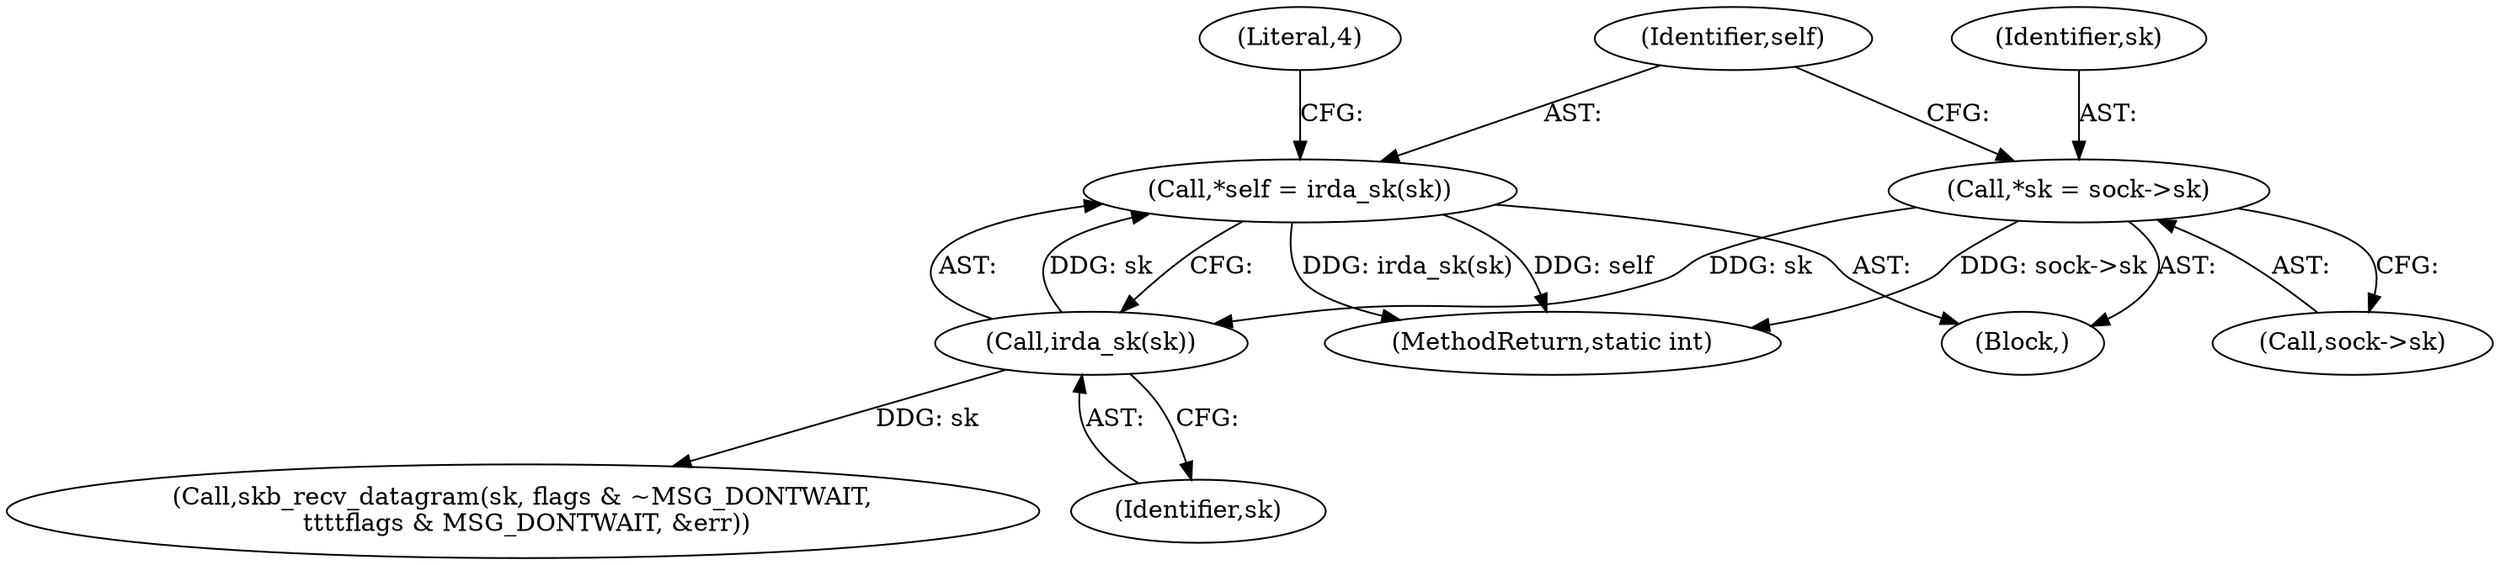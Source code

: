 digraph "0_linux_f3d3342602f8bcbf37d7c46641cb9bca7618eb1c_16@pointer" {
"1000115" [label="(Call,*self = irda_sk(sk))"];
"1000117" [label="(Call,irda_sk(sk))"];
"1000109" [label="(Call,*sk = sock->sk)"];
"1000107" [label="(Block,)"];
"1000116" [label="(Identifier,self)"];
"1000115" [label="(Call,*self = irda_sk(sk))"];
"1000110" [label="(Identifier,sk)"];
"1000109" [label="(Call,*sk = sock->sk)"];
"1000111" [label="(Call,sock->sk)"];
"1000128" [label="(Call,skb_recv_datagram(sk, flags & ~MSG_DONTWAIT,\n \t\t\t\tflags & MSG_DONTWAIT, &err))"];
"1000117" [label="(Call,irda_sk(sk))"];
"1000118" [label="(Identifier,sk)"];
"1000215" [label="(MethodReturn,static int)"];
"1000123" [label="(Literal,4)"];
"1000115" -> "1000107"  [label="AST: "];
"1000115" -> "1000117"  [label="CFG: "];
"1000116" -> "1000115"  [label="AST: "];
"1000117" -> "1000115"  [label="AST: "];
"1000123" -> "1000115"  [label="CFG: "];
"1000115" -> "1000215"  [label="DDG: irda_sk(sk)"];
"1000115" -> "1000215"  [label="DDG: self"];
"1000117" -> "1000115"  [label="DDG: sk"];
"1000117" -> "1000118"  [label="CFG: "];
"1000118" -> "1000117"  [label="AST: "];
"1000109" -> "1000117"  [label="DDG: sk"];
"1000117" -> "1000128"  [label="DDG: sk"];
"1000109" -> "1000107"  [label="AST: "];
"1000109" -> "1000111"  [label="CFG: "];
"1000110" -> "1000109"  [label="AST: "];
"1000111" -> "1000109"  [label="AST: "];
"1000116" -> "1000109"  [label="CFG: "];
"1000109" -> "1000215"  [label="DDG: sock->sk"];
}
